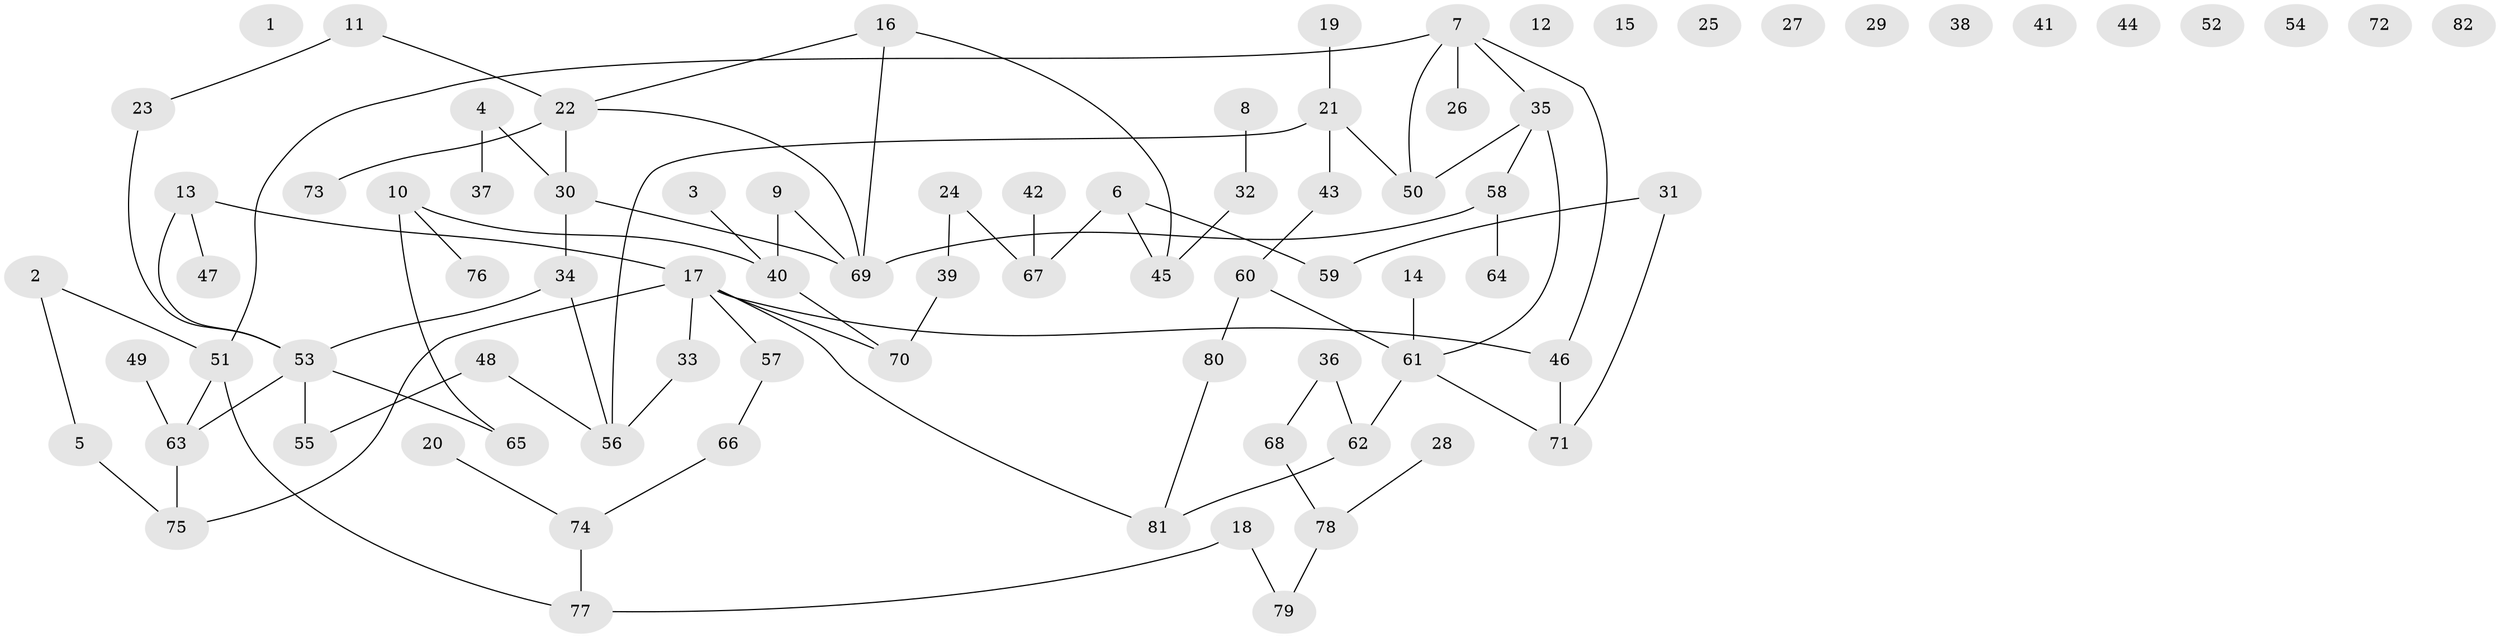 // coarse degree distribution, {0: 0.2653061224489796, 4: 0.061224489795918366, 2: 0.24489795918367346, 1: 0.1836734693877551, 3: 0.14285714285714285, 7: 0.02040816326530612, 8: 0.02040816326530612, 6: 0.04081632653061224, 5: 0.02040816326530612}
// Generated by graph-tools (version 1.1) at 2025/43/03/04/25 21:43:33]
// undirected, 82 vertices, 89 edges
graph export_dot {
graph [start="1"]
  node [color=gray90,style=filled];
  1;
  2;
  3;
  4;
  5;
  6;
  7;
  8;
  9;
  10;
  11;
  12;
  13;
  14;
  15;
  16;
  17;
  18;
  19;
  20;
  21;
  22;
  23;
  24;
  25;
  26;
  27;
  28;
  29;
  30;
  31;
  32;
  33;
  34;
  35;
  36;
  37;
  38;
  39;
  40;
  41;
  42;
  43;
  44;
  45;
  46;
  47;
  48;
  49;
  50;
  51;
  52;
  53;
  54;
  55;
  56;
  57;
  58;
  59;
  60;
  61;
  62;
  63;
  64;
  65;
  66;
  67;
  68;
  69;
  70;
  71;
  72;
  73;
  74;
  75;
  76;
  77;
  78;
  79;
  80;
  81;
  82;
  2 -- 5;
  2 -- 51;
  3 -- 40;
  4 -- 30;
  4 -- 37;
  5 -- 75;
  6 -- 45;
  6 -- 59;
  6 -- 67;
  7 -- 26;
  7 -- 35;
  7 -- 46;
  7 -- 50;
  7 -- 51;
  8 -- 32;
  9 -- 40;
  9 -- 69;
  10 -- 40;
  10 -- 65;
  10 -- 76;
  11 -- 22;
  11 -- 23;
  13 -- 17;
  13 -- 47;
  13 -- 53;
  14 -- 61;
  16 -- 22;
  16 -- 45;
  16 -- 69;
  17 -- 33;
  17 -- 46;
  17 -- 57;
  17 -- 70;
  17 -- 75;
  17 -- 81;
  18 -- 77;
  18 -- 79;
  19 -- 21;
  20 -- 74;
  21 -- 43;
  21 -- 50;
  21 -- 56;
  22 -- 30;
  22 -- 69;
  22 -- 73;
  23 -- 53;
  24 -- 39;
  24 -- 67;
  28 -- 78;
  30 -- 34;
  30 -- 69;
  31 -- 59;
  31 -- 71;
  32 -- 45;
  33 -- 56;
  34 -- 53;
  34 -- 56;
  35 -- 50;
  35 -- 58;
  35 -- 61;
  36 -- 62;
  36 -- 68;
  39 -- 70;
  40 -- 70;
  42 -- 67;
  43 -- 60;
  46 -- 71;
  48 -- 55;
  48 -- 56;
  49 -- 63;
  51 -- 63;
  51 -- 77;
  53 -- 55;
  53 -- 63;
  53 -- 65;
  57 -- 66;
  58 -- 64;
  58 -- 69;
  60 -- 61;
  60 -- 80;
  61 -- 62;
  61 -- 71;
  62 -- 81;
  63 -- 75;
  66 -- 74;
  68 -- 78;
  74 -- 77;
  78 -- 79;
  80 -- 81;
}
